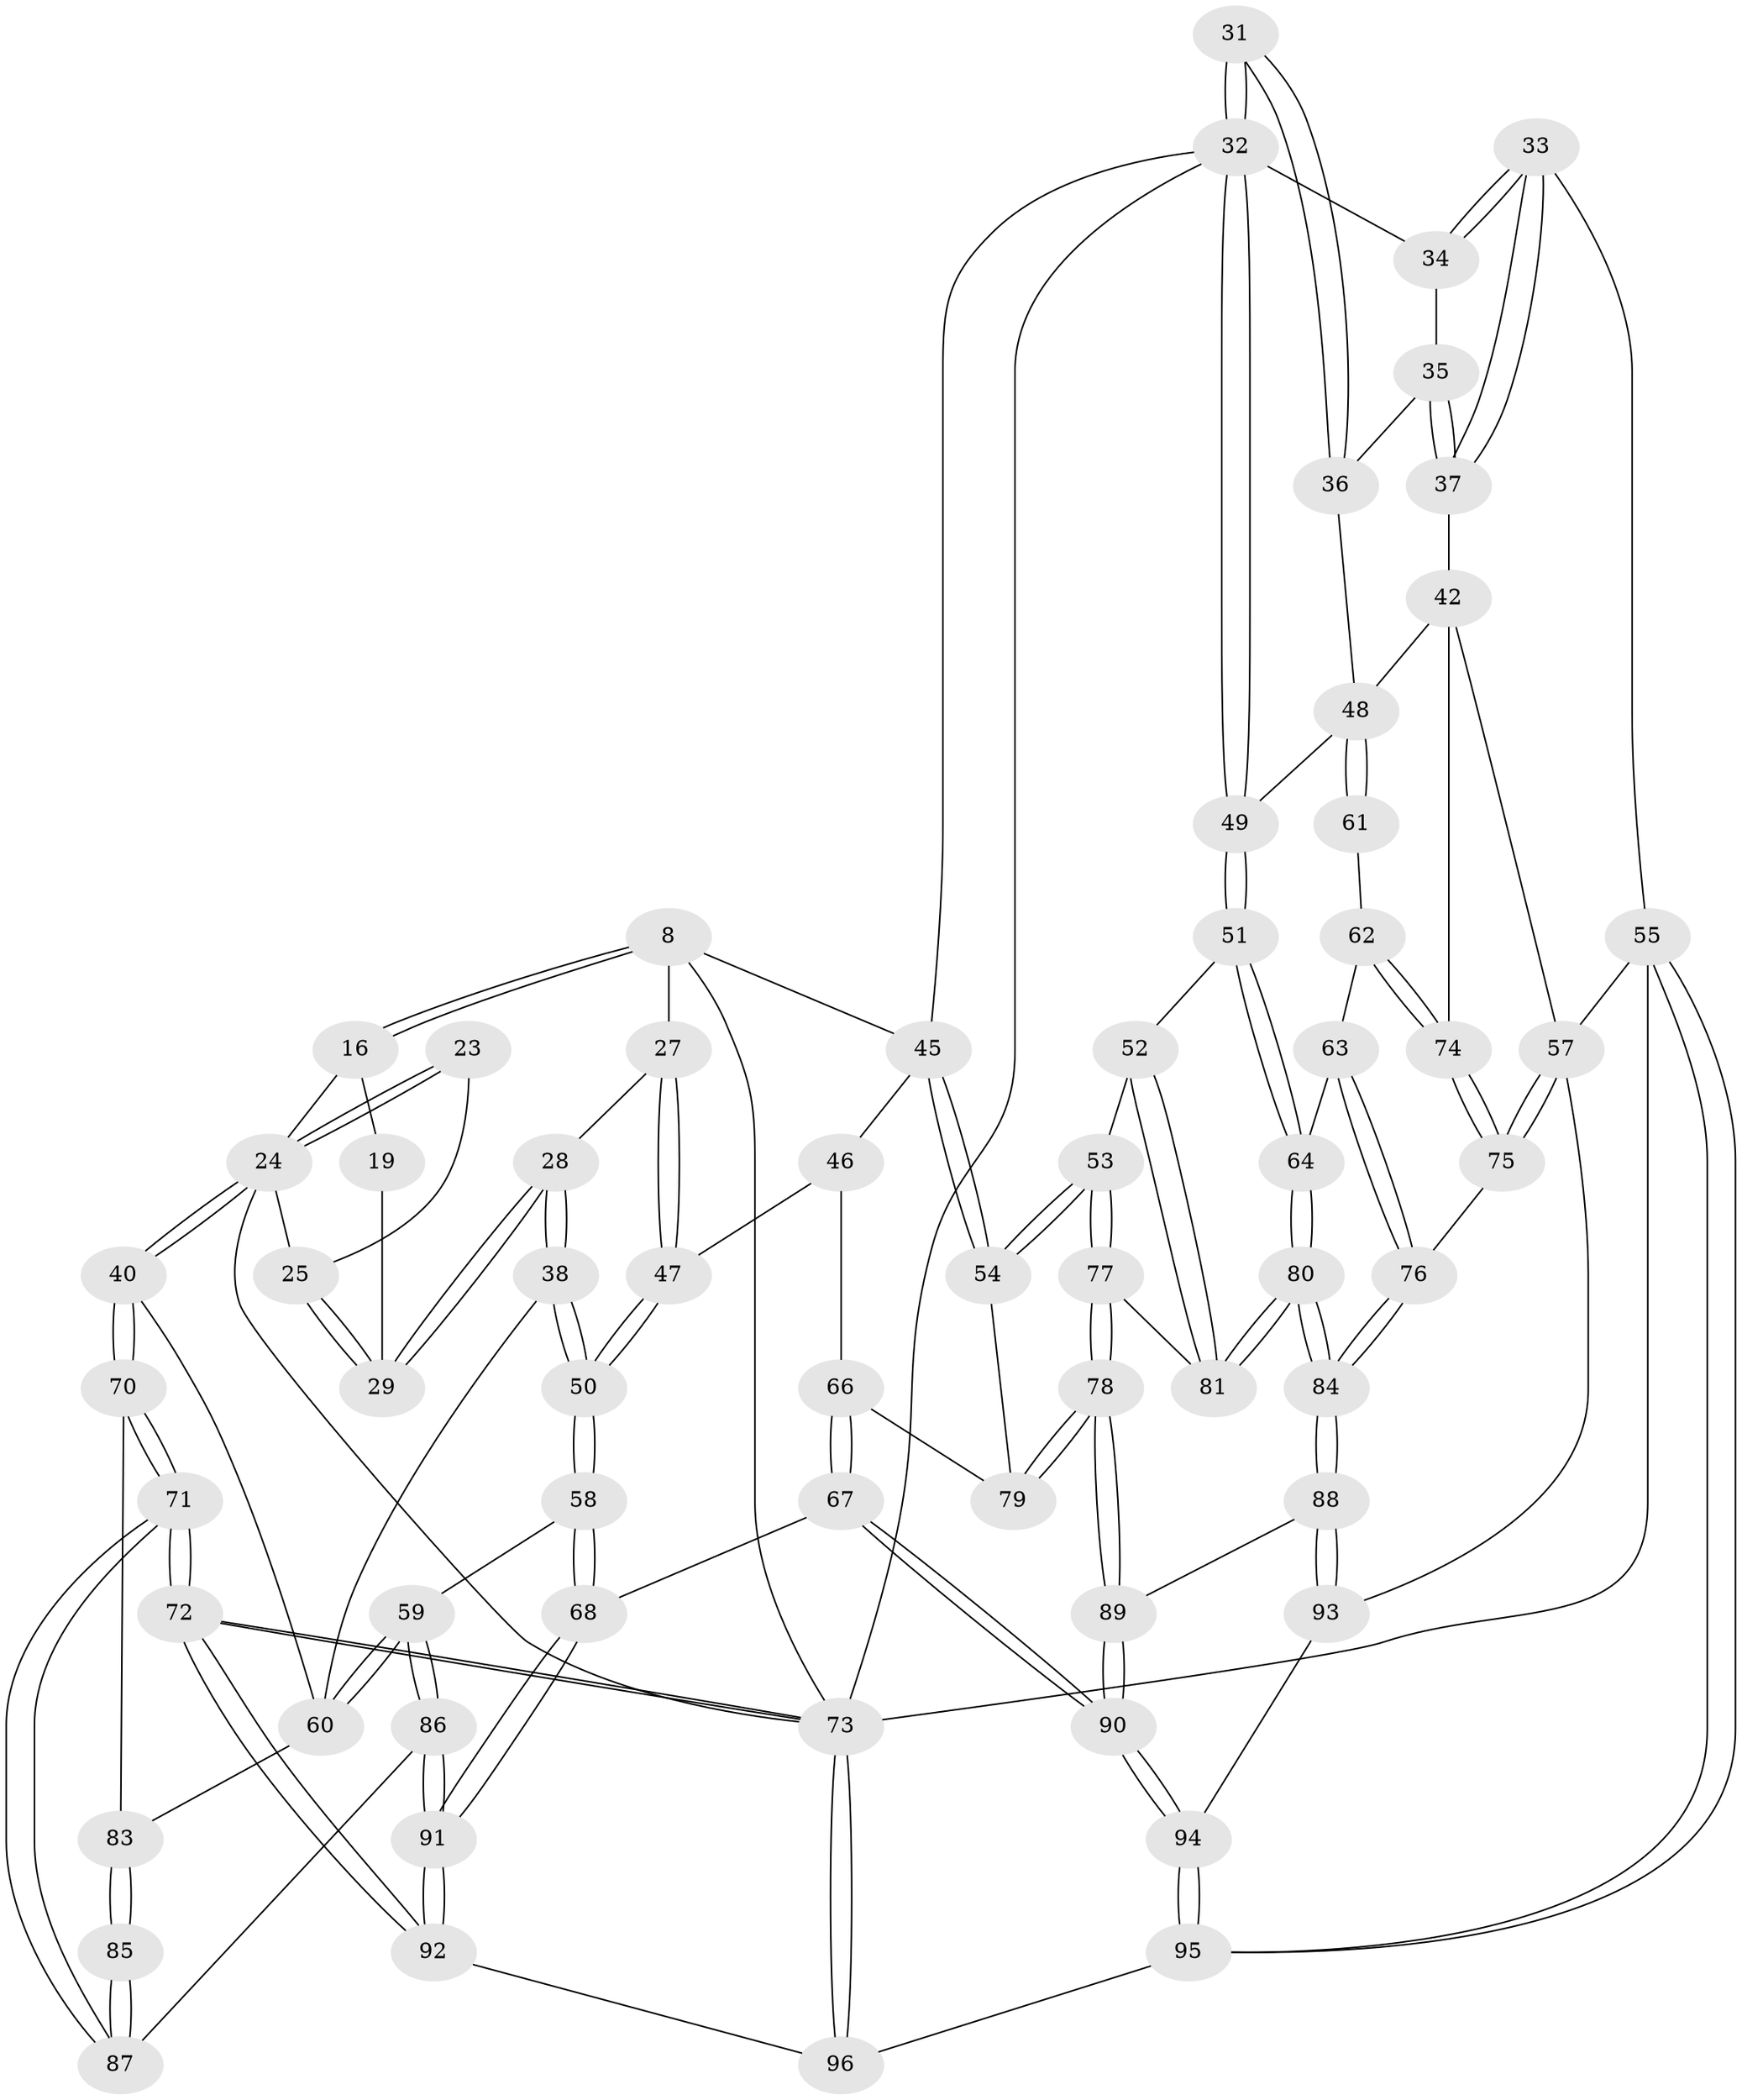 // original degree distribution, {3: 0.03125, 4: 0.22916666666666666, 5: 0.5104166666666666, 6: 0.22916666666666666}
// Generated by graph-tools (version 1.1) at 2025/04/03/04/25 22:04:30]
// undirected, 67 vertices, 162 edges
graph export_dot {
graph [start="1"]
  node [color=gray90,style=filled];
  8 [pos="+0.5815126455836267+0.1760165224815967",super="+7"];
  16 [pos="+0.43197632360338456+0.133480958045523",super="+15"];
  19 [pos="+0.3544599525758296+0.10313042468947674",super="+18"];
  23 [pos="+0.13987698677611185+0.21850679175180385"];
  24 [pos="+0+0.25166284236329156",super="+12+13+22"];
  25 [pos="+0.17136004280130196+0.21940120186302703",super="+21"];
  27 [pos="+0.4303093426417683+0.2845827248671897"];
  28 [pos="+0.3491267432231822+0.3016837986408974"];
  29 [pos="+0.3273425911326728+0.2635675271930494",super="+26+20"];
  31 [pos="+0.7232843004075272+0.2340828315928388"];
  32 [pos="+0.7112904245656064+0.2402570968317113",super="+5+2+30"];
  33 [pos="+1+0"];
  34 [pos="+0.8502414745480649+0.15636275618811848"];
  35 [pos="+1+0.22896954087737315"];
  36 [pos="+0.9155438307936763+0.28573742538494945"];
  37 [pos="+1+0.15750093720107156"];
  38 [pos="+0.31783978516780353+0.3785872101787586"];
  40 [pos="+0+0.2587427104409156"];
  42 [pos="+1+0.44117008510463895",super="+41"];
  45 [pos="+0.5876842919880821+0.39054441006615587",super="+6"];
  46 [pos="+0.514484105378472+0.4499613145091344"];
  47 [pos="+0.5051301883587422+0.44929443401243657"];
  48 [pos="+0.8595215594836898+0.42417472004665985",super="+44"];
  49 [pos="+0.7897414688571478+0.4096208137629343"];
  50 [pos="+0.34898019972306804+0.4886811849578921"];
  51 [pos="+0.7583738270223652+0.4834189923822514"];
  52 [pos="+0.7361894355097225+0.5004754812683615"];
  53 [pos="+0.7108872501188399+0.5125231731693008"];
  54 [pos="+0.677193410714791+0.5069981093968133"];
  55 [pos="+1+1",super="+17"];
  57 [pos="+1+0.7371064761435946",super="+56"];
  58 [pos="+0.31438903022140685+0.5736516799339474"];
  59 [pos="+0.3022836669935729+0.573149948969547"];
  60 [pos="+0.24224927033770877+0.5473986182329647",super="+39"];
  61 [pos="+0.9042051651581948+0.4529718257906456"];
  62 [pos="+0.8968353306623811+0.510866399442741"];
  63 [pos="+0.8727485301231398+0.5267881836598292"];
  64 [pos="+0.8252162469446492+0.5501474674079043"];
  66 [pos="+0.5381342824648604+0.5827795658004937",super="+65"];
  67 [pos="+0.380061088830955+0.6654306359439868"];
  68 [pos="+0.3632356990072936+0.6615573770569041"];
  70 [pos="+0+0.40458791704080677"];
  71 [pos="+0+1"];
  72 [pos="+0+1"];
  73 [pos="+0+1",super="+11+10"];
  74 [pos="+0.9372364626156998+0.5827558786046506"];
  75 [pos="+0.9068897508883562+0.6811235090214671"];
  76 [pos="+0.8895588856408491+0.6880699739924043"];
  77 [pos="+0.696629130774002+0.6329352287258273"];
  78 [pos="+0.639075685038875+0.6815785528062185"];
  79 [pos="+0.6086317884681658+0.6334139876310347",super="+69"];
  80 [pos="+0.8415217222780875+0.652074366437319"];
  81 [pos="+0.7880532452734015+0.6348024814410814"];
  83 [pos="+0.010549719538838018+0.48625549090378567",super="+82"];
  84 [pos="+0.881188816959683+0.6917245810414586"];
  85 [pos="+0.1129396306096876+0.6702371893625458"];
  86 [pos="+0.12695913234497733+0.6800095074841821"];
  87 [pos="+0.11547714799655158+0.6810650559823072"];
  88 [pos="+0.8575410105558136+0.7416776365124386"];
  89 [pos="+0.6335387147403141+0.7188554933494059"];
  90 [pos="+0.5792399513225264+0.8061377977875088"];
  91 [pos="+0.28119158870806704+0.8132301491190014"];
  92 [pos="+0.27669601941712746+0.8317663862883334"];
  93 [pos="+0.8521292762720186+0.8491555266378816"];
  94 [pos="+0.6016664702133103+0.9911299232025311"];
  95 [pos="+0.5637654205043495+1"];
  96 [pos="+0.5283645697598317+1"];
  8 -- 16;
  8 -- 16;
  8 -- 27;
  8 -- 45;
  8 -- 73;
  16 -- 19 [weight=2];
  16 -- 24;
  19 -- 29 [weight=2];
  23 -- 24 [weight=2];
  23 -- 24;
  23 -- 25;
  24 -- 40;
  24 -- 40;
  24 -- 73;
  24 -- 25;
  25 -- 29 [weight=2];
  25 -- 29;
  27 -- 28;
  27 -- 47;
  27 -- 47;
  28 -- 29;
  28 -- 29;
  28 -- 38;
  28 -- 38;
  31 -- 32 [weight=2];
  31 -- 32;
  31 -- 36;
  31 -- 36;
  32 -- 49;
  32 -- 49;
  32 -- 34;
  32 -- 45;
  32 -- 73;
  33 -- 34;
  33 -- 34;
  33 -- 37;
  33 -- 37;
  33 -- 55;
  34 -- 35;
  35 -- 36;
  35 -- 37;
  35 -- 37;
  36 -- 48;
  37 -- 42;
  38 -- 50;
  38 -- 50;
  38 -- 60;
  40 -- 70;
  40 -- 70;
  40 -- 60;
  42 -- 74;
  42 -- 48;
  42 -- 57;
  45 -- 46;
  45 -- 54;
  45 -- 54;
  46 -- 47;
  46 -- 66;
  47 -- 50;
  47 -- 50;
  48 -- 49;
  48 -- 61 [weight=2];
  48 -- 61;
  49 -- 51;
  49 -- 51;
  50 -- 58;
  50 -- 58;
  51 -- 52;
  51 -- 64;
  51 -- 64;
  52 -- 53;
  52 -- 81;
  52 -- 81;
  53 -- 54;
  53 -- 54;
  53 -- 77;
  53 -- 77;
  54 -- 79;
  55 -- 95;
  55 -- 95;
  55 -- 73 [weight=3];
  55 -- 57;
  57 -- 75;
  57 -- 75;
  57 -- 93;
  58 -- 59;
  58 -- 68;
  58 -- 68;
  59 -- 60;
  59 -- 60;
  59 -- 86;
  59 -- 86;
  60 -- 83;
  61 -- 62;
  62 -- 63;
  62 -- 74;
  62 -- 74;
  63 -- 64;
  63 -- 76;
  63 -- 76;
  64 -- 80;
  64 -- 80;
  66 -- 67;
  66 -- 67;
  66 -- 79 [weight=2];
  67 -- 68;
  67 -- 90;
  67 -- 90;
  68 -- 91;
  68 -- 91;
  70 -- 71;
  70 -- 71;
  70 -- 83;
  71 -- 72;
  71 -- 72;
  71 -- 87;
  71 -- 87;
  72 -- 73;
  72 -- 73;
  72 -- 92;
  72 -- 92;
  73 -- 96;
  73 -- 96;
  74 -- 75;
  74 -- 75;
  75 -- 76;
  76 -- 84;
  76 -- 84;
  77 -- 78;
  77 -- 78;
  77 -- 81;
  78 -- 79;
  78 -- 79;
  78 -- 89;
  78 -- 89;
  80 -- 81;
  80 -- 81;
  80 -- 84;
  80 -- 84;
  83 -- 85 [weight=2];
  83 -- 85;
  84 -- 88;
  84 -- 88;
  85 -- 87;
  85 -- 87;
  86 -- 87;
  86 -- 91;
  86 -- 91;
  88 -- 89;
  88 -- 93;
  88 -- 93;
  89 -- 90;
  89 -- 90;
  90 -- 94;
  90 -- 94;
  91 -- 92;
  91 -- 92;
  92 -- 96;
  93 -- 94;
  94 -- 95;
  94 -- 95;
  95 -- 96;
}
